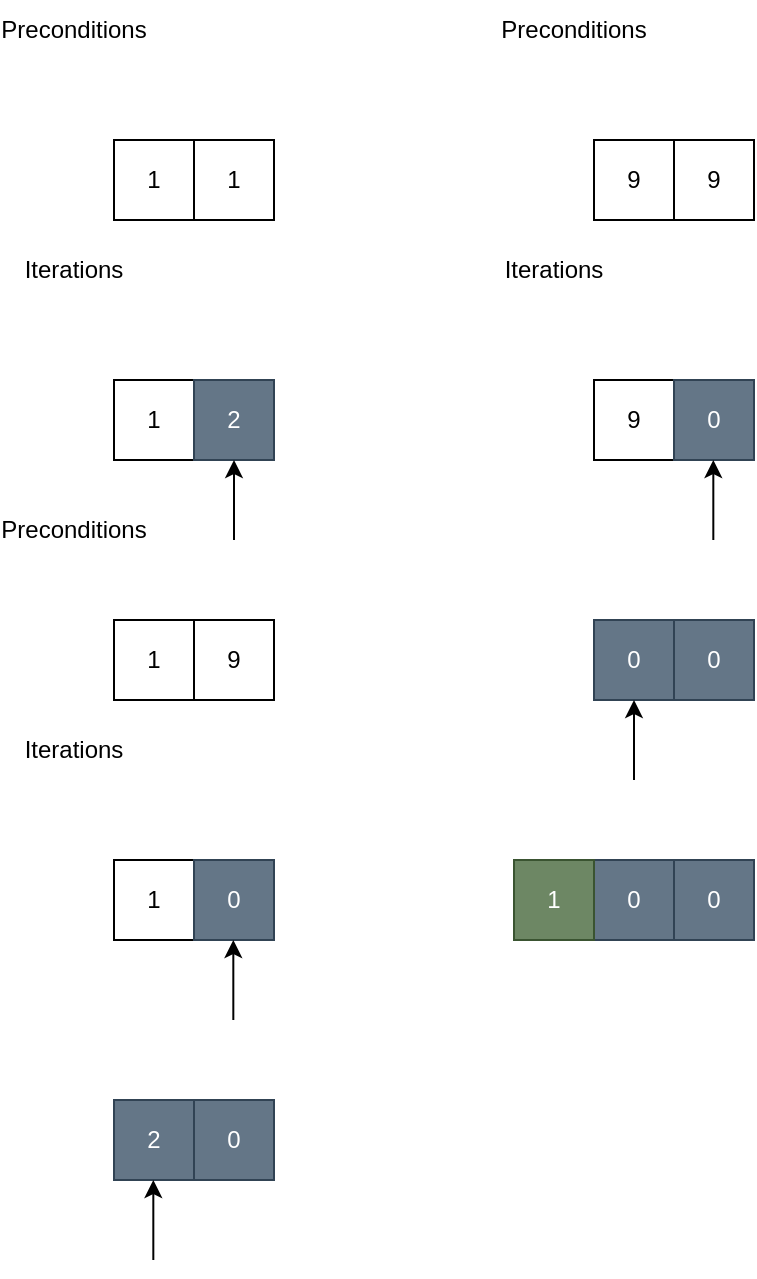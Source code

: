 <mxfile version="21.6.5" type="device">
  <diagram name="Page-1" id="t8-melPvUUBps3bomjCz">
    <mxGraphModel dx="989" dy="600" grid="1" gridSize="10" guides="1" tooltips="1" connect="1" arrows="1" fold="1" page="1" pageScale="1" pageWidth="850" pageHeight="1100" math="0" shadow="0">
      <root>
        <mxCell id="0" />
        <mxCell id="1" parent="0" />
        <mxCell id="zBbNmPyHDByr-UHL--sO-1" value="1" style="rounded=0;whiteSpace=wrap;html=1;" vertex="1" parent="1">
          <mxGeometry x="80" y="80" width="40" height="40" as="geometry" />
        </mxCell>
        <mxCell id="zBbNmPyHDByr-UHL--sO-5" value="1" style="rounded=0;whiteSpace=wrap;html=1;" vertex="1" parent="1">
          <mxGeometry x="120" y="80" width="40" height="40" as="geometry" />
        </mxCell>
        <mxCell id="zBbNmPyHDByr-UHL--sO-9" value="Preconditions" style="text;html=1;strokeColor=none;fillColor=none;align=center;verticalAlign=middle;whiteSpace=wrap;rounded=0;" vertex="1" parent="1">
          <mxGeometry x="30" y="10" width="60" height="30" as="geometry" />
        </mxCell>
        <mxCell id="zBbNmPyHDByr-UHL--sO-10" value="1" style="rounded=0;whiteSpace=wrap;html=1;" vertex="1" parent="1">
          <mxGeometry x="80" y="200" width="40" height="40" as="geometry" />
        </mxCell>
        <mxCell id="zBbNmPyHDByr-UHL--sO-11" value="2" style="rounded=0;whiteSpace=wrap;html=1;fillColor=#647687;fontColor=#ffffff;strokeColor=#314354;" vertex="1" parent="1">
          <mxGeometry x="120" y="200" width="40" height="40" as="geometry" />
        </mxCell>
        <mxCell id="zBbNmPyHDByr-UHL--sO-12" value="Preconditions" style="text;html=1;strokeColor=none;fillColor=none;align=center;verticalAlign=middle;whiteSpace=wrap;rounded=0;" vertex="1" parent="1">
          <mxGeometry x="30" y="260" width="60" height="30" as="geometry" />
        </mxCell>
        <mxCell id="zBbNmPyHDByr-UHL--sO-13" value="1" style="rounded=0;whiteSpace=wrap;html=1;" vertex="1" parent="1">
          <mxGeometry x="80" y="320" width="40" height="40" as="geometry" />
        </mxCell>
        <mxCell id="zBbNmPyHDByr-UHL--sO-14" value="9" style="rounded=0;whiteSpace=wrap;html=1;" vertex="1" parent="1">
          <mxGeometry x="120" y="320" width="40" height="40" as="geometry" />
        </mxCell>
        <mxCell id="zBbNmPyHDByr-UHL--sO-15" value="1" style="rounded=0;whiteSpace=wrap;html=1;" vertex="1" parent="1">
          <mxGeometry x="80" y="440" width="40" height="40" as="geometry" />
        </mxCell>
        <mxCell id="zBbNmPyHDByr-UHL--sO-16" value="0" style="rounded=0;whiteSpace=wrap;html=1;fillColor=#647687;fontColor=#ffffff;strokeColor=#314354;" vertex="1" parent="1">
          <mxGeometry x="120" y="440" width="40" height="40" as="geometry" />
        </mxCell>
        <mxCell id="zBbNmPyHDByr-UHL--sO-17" value="Preconditions" style="text;html=1;strokeColor=none;fillColor=none;align=center;verticalAlign=middle;whiteSpace=wrap;rounded=0;" vertex="1" parent="1">
          <mxGeometry x="280" y="10" width="60" height="30" as="geometry" />
        </mxCell>
        <mxCell id="zBbNmPyHDByr-UHL--sO-18" value="9" style="rounded=0;whiteSpace=wrap;html=1;" vertex="1" parent="1">
          <mxGeometry x="320" y="80" width="40" height="40" as="geometry" />
        </mxCell>
        <mxCell id="zBbNmPyHDByr-UHL--sO-19" value="9" style="rounded=0;whiteSpace=wrap;html=1;" vertex="1" parent="1">
          <mxGeometry x="360" y="80" width="40" height="40" as="geometry" />
        </mxCell>
        <mxCell id="zBbNmPyHDByr-UHL--sO-20" value="0" style="rounded=0;whiteSpace=wrap;html=1;fillColor=#647687;fontColor=#ffffff;strokeColor=#314354;" vertex="1" parent="1">
          <mxGeometry x="320" y="440" width="40" height="40" as="geometry" />
        </mxCell>
        <mxCell id="zBbNmPyHDByr-UHL--sO-21" value="0" style="rounded=0;whiteSpace=wrap;html=1;fillColor=#647687;fontColor=#ffffff;strokeColor=#314354;" vertex="1" parent="1">
          <mxGeometry x="360" y="440" width="40" height="40" as="geometry" />
        </mxCell>
        <mxCell id="zBbNmPyHDByr-UHL--sO-22" value="1" style="rounded=0;whiteSpace=wrap;html=1;fillColor=#6d8764;fontColor=#ffffff;strokeColor=#3A5431;" vertex="1" parent="1">
          <mxGeometry x="280" y="440" width="40" height="40" as="geometry" />
        </mxCell>
        <mxCell id="zBbNmPyHDByr-UHL--sO-23" value="Iterations" style="text;html=1;strokeColor=none;fillColor=none;align=center;verticalAlign=middle;whiteSpace=wrap;rounded=0;" vertex="1" parent="1">
          <mxGeometry x="30" y="130" width="60" height="30" as="geometry" />
        </mxCell>
        <mxCell id="zBbNmPyHDByr-UHL--sO-25" value="Iterations" style="text;html=1;strokeColor=none;fillColor=none;align=center;verticalAlign=middle;whiteSpace=wrap;rounded=0;" vertex="1" parent="1">
          <mxGeometry x="30" y="370" width="60" height="30" as="geometry" />
        </mxCell>
        <mxCell id="zBbNmPyHDByr-UHL--sO-26" value="2" style="rounded=0;whiteSpace=wrap;html=1;fillColor=#647687;fontColor=#ffffff;strokeColor=#314354;" vertex="1" parent="1">
          <mxGeometry x="80" y="560" width="40" height="40" as="geometry" />
        </mxCell>
        <mxCell id="zBbNmPyHDByr-UHL--sO-27" value="0" style="rounded=0;whiteSpace=wrap;html=1;fillColor=#647687;fontColor=#ffffff;strokeColor=#314354;" vertex="1" parent="1">
          <mxGeometry x="120" y="560" width="40" height="40" as="geometry" />
        </mxCell>
        <mxCell id="zBbNmPyHDByr-UHL--sO-28" value="9" style="rounded=0;whiteSpace=wrap;html=1;" vertex="1" parent="1">
          <mxGeometry x="320" y="200" width="40" height="40" as="geometry" />
        </mxCell>
        <mxCell id="zBbNmPyHDByr-UHL--sO-29" value="0" style="rounded=0;whiteSpace=wrap;html=1;fillColor=#647687;fontColor=#ffffff;strokeColor=#314354;" vertex="1" parent="1">
          <mxGeometry x="360" y="200" width="40" height="40" as="geometry" />
        </mxCell>
        <mxCell id="zBbNmPyHDByr-UHL--sO-30" value="0" style="rounded=0;whiteSpace=wrap;html=1;fillColor=#647687;fontColor=#ffffff;strokeColor=#314354;" vertex="1" parent="1">
          <mxGeometry x="320" y="320" width="40" height="40" as="geometry" />
        </mxCell>
        <mxCell id="zBbNmPyHDByr-UHL--sO-31" value="0" style="rounded=0;whiteSpace=wrap;html=1;fillColor=#647687;fontColor=#ffffff;strokeColor=#314354;" vertex="1" parent="1">
          <mxGeometry x="360" y="320" width="40" height="40" as="geometry" />
        </mxCell>
        <mxCell id="zBbNmPyHDByr-UHL--sO-32" value="Iterations" style="text;html=1;strokeColor=none;fillColor=none;align=center;verticalAlign=middle;whiteSpace=wrap;rounded=0;" vertex="1" parent="1">
          <mxGeometry x="270" y="130" width="60" height="30" as="geometry" />
        </mxCell>
        <mxCell id="zBbNmPyHDByr-UHL--sO-34" value="" style="endArrow=classic;html=1;rounded=0;entryX=0.5;entryY=1;entryDx=0;entryDy=0;" edge="1" parent="1" target="zBbNmPyHDByr-UHL--sO-11">
          <mxGeometry width="50" height="50" relative="1" as="geometry">
            <mxPoint x="140" y="280" as="sourcePoint" />
            <mxPoint x="440" y="250" as="targetPoint" />
          </mxGeometry>
        </mxCell>
        <mxCell id="zBbNmPyHDByr-UHL--sO-35" value="" style="endArrow=classic;html=1;rounded=0;entryX=0.5;entryY=1;entryDx=0;entryDy=0;" edge="1" parent="1">
          <mxGeometry width="50" height="50" relative="1" as="geometry">
            <mxPoint x="139.66" y="520" as="sourcePoint" />
            <mxPoint x="139.66" y="480" as="targetPoint" />
          </mxGeometry>
        </mxCell>
        <mxCell id="zBbNmPyHDByr-UHL--sO-36" value="" style="endArrow=classic;html=1;rounded=0;entryX=0.5;entryY=1;entryDx=0;entryDy=0;" edge="1" parent="1">
          <mxGeometry width="50" height="50" relative="1" as="geometry">
            <mxPoint x="99.66" y="640" as="sourcePoint" />
            <mxPoint x="99.66" y="600" as="targetPoint" />
          </mxGeometry>
        </mxCell>
        <mxCell id="zBbNmPyHDByr-UHL--sO-37" value="" style="endArrow=classic;html=1;rounded=0;entryX=0.5;entryY=1;entryDx=0;entryDy=0;" edge="1" parent="1">
          <mxGeometry width="50" height="50" relative="1" as="geometry">
            <mxPoint x="379.66" y="280" as="sourcePoint" />
            <mxPoint x="379.66" y="240" as="targetPoint" />
          </mxGeometry>
        </mxCell>
        <mxCell id="zBbNmPyHDByr-UHL--sO-38" value="" style="endArrow=classic;html=1;rounded=0;entryX=0.5;entryY=1;entryDx=0;entryDy=0;" edge="1" parent="1">
          <mxGeometry width="50" height="50" relative="1" as="geometry">
            <mxPoint x="340" y="400" as="sourcePoint" />
            <mxPoint x="340" y="360" as="targetPoint" />
          </mxGeometry>
        </mxCell>
      </root>
    </mxGraphModel>
  </diagram>
</mxfile>
